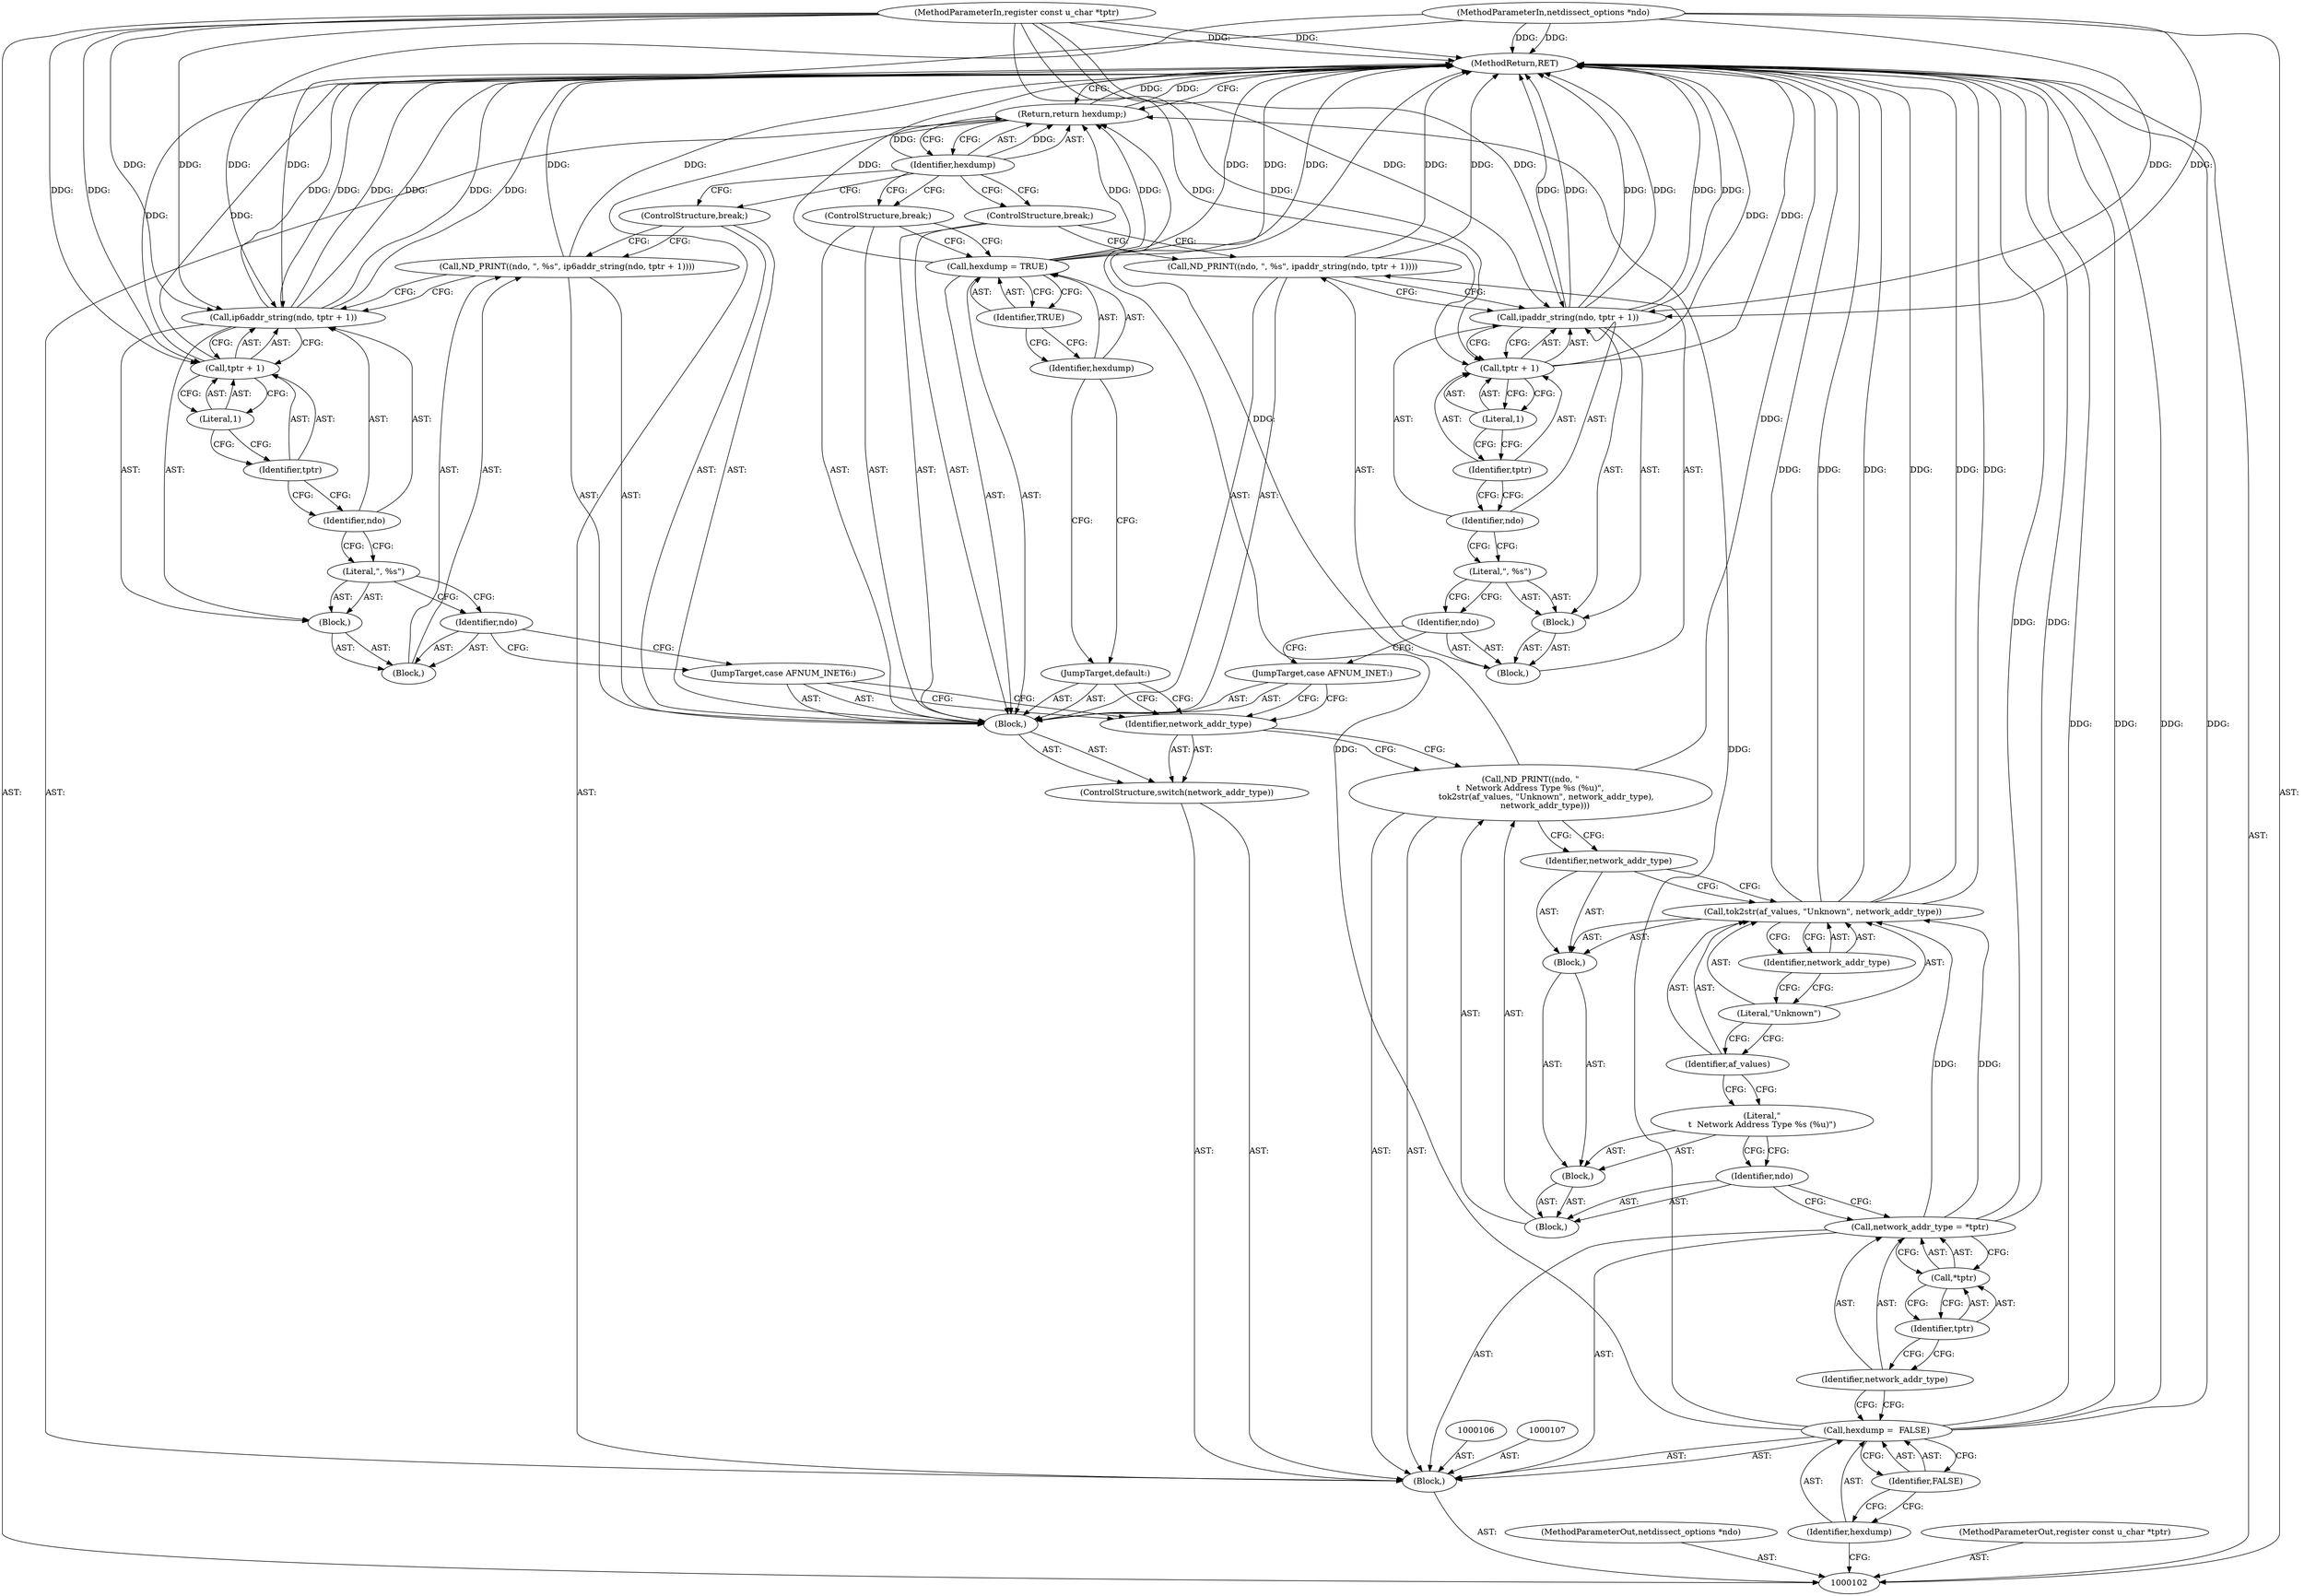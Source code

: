 digraph "1_tcpdump_5d340a5ca6e420a70297cdbdf777333f18bfdab7" {
"1000160" [label="(MethodReturn,RET)"];
"1000103" [label="(MethodParameterIn,netdissect_options *ndo)"];
"1000203" [label="(MethodParameterOut,netdissect_options *ndo)"];
"1000113" [label="(Call,*tptr)"];
"1000114" [label="(Identifier,tptr)"];
"1000111" [label="(Call,network_addr_type = *tptr)"];
"1000112" [label="(Identifier,network_addr_type)"];
"1000116" [label="(Block,)"];
"1000117" [label="(Identifier,ndo)"];
"1000118" [label="(Block,)"];
"1000119" [label="(Literal,\"\n\t  Network Address Type %s (%u)\")"];
"1000115" [label="(Call,ND_PRINT((ndo, \"\n\t  Network Address Type %s (%u)\",\n            tok2str(af_values, \"Unknown\", network_addr_type),\n           network_addr_type)))"];
"1000120" [label="(Block,)"];
"1000121" [label="(Call,tok2str(af_values, \"Unknown\", network_addr_type))"];
"1000122" [label="(Identifier,af_values)"];
"1000123" [label="(Literal,\"Unknown\")"];
"1000124" [label="(Identifier,network_addr_type)"];
"1000125" [label="(Identifier,network_addr_type)"];
"1000104" [label="(MethodParameterIn,register const u_char *tptr)"];
"1000204" [label="(MethodParameterOut,register const u_char *tptr)"];
"1000127" [label="(Identifier,network_addr_type)"];
"1000128" [label="(Block,)"];
"1000126" [label="(ControlStructure,switch(network_addr_type))"];
"1000129" [label="(JumpTarget,case AFNUM_INET:)"];
"1000131" [label="(Block,)"];
"1000132" [label="(Identifier,ndo)"];
"1000133" [label="(Block,)"];
"1000134" [label="(Literal,\", %s\")"];
"1000135" [label="(Call,ipaddr_string(ndo, tptr + 1))"];
"1000136" [label="(Identifier,ndo)"];
"1000137" [label="(Call,tptr + 1)"];
"1000138" [label="(Identifier,tptr)"];
"1000139" [label="(Literal,1)"];
"1000130" [label="(Call,ND_PRINT((ndo, \", %s\", ipaddr_string(ndo, tptr + 1))))"];
"1000140" [label="(ControlStructure,break;)"];
"1000141" [label="(JumpTarget,case AFNUM_INET6:)"];
"1000143" [label="(Block,)"];
"1000144" [label="(Identifier,ndo)"];
"1000145" [label="(Block,)"];
"1000146" [label="(Literal,\", %s\")"];
"1000147" [label="(Call,ip6addr_string(ndo, tptr + 1))"];
"1000148" [label="(Identifier,ndo)"];
"1000149" [label="(Call,tptr + 1)"];
"1000150" [label="(Identifier,tptr)"];
"1000151" [label="(Literal,1)"];
"1000142" [label="(Call,ND_PRINT((ndo, \", %s\", ip6addr_string(ndo, tptr + 1))))"];
"1000152" [label="(ControlStructure,break;)"];
"1000153" [label="(JumpTarget,default:)"];
"1000105" [label="(Block,)"];
"1000156" [label="(Identifier,TRUE)"];
"1000154" [label="(Call,hexdump = TRUE)"];
"1000155" [label="(Identifier,hexdump)"];
"1000157" [label="(ControlStructure,break;)"];
"1000159" [label="(Identifier,hexdump)"];
"1000158" [label="(Return,return hexdump;)"];
"1000108" [label="(Call,hexdump =  FALSE)"];
"1000109" [label="(Identifier,hexdump)"];
"1000110" [label="(Identifier,FALSE)"];
"1000160" -> "1000102"  [label="AST: "];
"1000160" -> "1000158"  [label="CFG: "];
"1000158" -> "1000160"  [label="DDG: "];
"1000130" -> "1000160"  [label="DDG: "];
"1000142" -> "1000160"  [label="DDG: "];
"1000104" -> "1000160"  [label="DDG: "];
"1000149" -> "1000160"  [label="DDG: "];
"1000121" -> "1000160"  [label="DDG: "];
"1000121" -> "1000160"  [label="DDG: "];
"1000121" -> "1000160"  [label="DDG: "];
"1000154" -> "1000160"  [label="DDG: "];
"1000154" -> "1000160"  [label="DDG: "];
"1000103" -> "1000160"  [label="DDG: "];
"1000115" -> "1000160"  [label="DDG: "];
"1000147" -> "1000160"  [label="DDG: "];
"1000147" -> "1000160"  [label="DDG: "];
"1000147" -> "1000160"  [label="DDG: "];
"1000135" -> "1000160"  [label="DDG: "];
"1000135" -> "1000160"  [label="DDG: "];
"1000135" -> "1000160"  [label="DDG: "];
"1000111" -> "1000160"  [label="DDG: "];
"1000108" -> "1000160"  [label="DDG: "];
"1000108" -> "1000160"  [label="DDG: "];
"1000137" -> "1000160"  [label="DDG: "];
"1000103" -> "1000102"  [label="AST: "];
"1000103" -> "1000160"  [label="DDG: "];
"1000103" -> "1000135"  [label="DDG: "];
"1000103" -> "1000147"  [label="DDG: "];
"1000203" -> "1000102"  [label="AST: "];
"1000113" -> "1000111"  [label="AST: "];
"1000113" -> "1000114"  [label="CFG: "];
"1000114" -> "1000113"  [label="AST: "];
"1000111" -> "1000113"  [label="CFG: "];
"1000114" -> "1000113"  [label="AST: "];
"1000114" -> "1000112"  [label="CFG: "];
"1000113" -> "1000114"  [label="CFG: "];
"1000111" -> "1000105"  [label="AST: "];
"1000111" -> "1000113"  [label="CFG: "];
"1000112" -> "1000111"  [label="AST: "];
"1000113" -> "1000111"  [label="AST: "];
"1000117" -> "1000111"  [label="CFG: "];
"1000111" -> "1000160"  [label="DDG: "];
"1000111" -> "1000121"  [label="DDG: "];
"1000112" -> "1000111"  [label="AST: "];
"1000112" -> "1000108"  [label="CFG: "];
"1000114" -> "1000112"  [label="CFG: "];
"1000116" -> "1000115"  [label="AST: "];
"1000117" -> "1000116"  [label="AST: "];
"1000118" -> "1000116"  [label="AST: "];
"1000117" -> "1000116"  [label="AST: "];
"1000117" -> "1000111"  [label="CFG: "];
"1000119" -> "1000117"  [label="CFG: "];
"1000118" -> "1000116"  [label="AST: "];
"1000119" -> "1000118"  [label="AST: "];
"1000120" -> "1000118"  [label="AST: "];
"1000119" -> "1000118"  [label="AST: "];
"1000119" -> "1000117"  [label="CFG: "];
"1000122" -> "1000119"  [label="CFG: "];
"1000115" -> "1000105"  [label="AST: "];
"1000115" -> "1000125"  [label="CFG: "];
"1000116" -> "1000115"  [label="AST: "];
"1000127" -> "1000115"  [label="CFG: "];
"1000115" -> "1000160"  [label="DDG: "];
"1000120" -> "1000118"  [label="AST: "];
"1000121" -> "1000120"  [label="AST: "];
"1000125" -> "1000120"  [label="AST: "];
"1000121" -> "1000120"  [label="AST: "];
"1000121" -> "1000124"  [label="CFG: "];
"1000122" -> "1000121"  [label="AST: "];
"1000123" -> "1000121"  [label="AST: "];
"1000124" -> "1000121"  [label="AST: "];
"1000125" -> "1000121"  [label="CFG: "];
"1000121" -> "1000160"  [label="DDG: "];
"1000121" -> "1000160"  [label="DDG: "];
"1000121" -> "1000160"  [label="DDG: "];
"1000111" -> "1000121"  [label="DDG: "];
"1000122" -> "1000121"  [label="AST: "];
"1000122" -> "1000119"  [label="CFG: "];
"1000123" -> "1000122"  [label="CFG: "];
"1000123" -> "1000121"  [label="AST: "];
"1000123" -> "1000122"  [label="CFG: "];
"1000124" -> "1000123"  [label="CFG: "];
"1000124" -> "1000121"  [label="AST: "];
"1000124" -> "1000123"  [label="CFG: "];
"1000121" -> "1000124"  [label="CFG: "];
"1000125" -> "1000120"  [label="AST: "];
"1000125" -> "1000121"  [label="CFG: "];
"1000115" -> "1000125"  [label="CFG: "];
"1000104" -> "1000102"  [label="AST: "];
"1000104" -> "1000160"  [label="DDG: "];
"1000104" -> "1000135"  [label="DDG: "];
"1000104" -> "1000137"  [label="DDG: "];
"1000104" -> "1000147"  [label="DDG: "];
"1000104" -> "1000149"  [label="DDG: "];
"1000204" -> "1000102"  [label="AST: "];
"1000127" -> "1000126"  [label="AST: "];
"1000127" -> "1000115"  [label="CFG: "];
"1000129" -> "1000127"  [label="CFG: "];
"1000141" -> "1000127"  [label="CFG: "];
"1000153" -> "1000127"  [label="CFG: "];
"1000128" -> "1000126"  [label="AST: "];
"1000129" -> "1000128"  [label="AST: "];
"1000130" -> "1000128"  [label="AST: "];
"1000140" -> "1000128"  [label="AST: "];
"1000141" -> "1000128"  [label="AST: "];
"1000142" -> "1000128"  [label="AST: "];
"1000152" -> "1000128"  [label="AST: "];
"1000153" -> "1000128"  [label="AST: "];
"1000154" -> "1000128"  [label="AST: "];
"1000157" -> "1000128"  [label="AST: "];
"1000126" -> "1000105"  [label="AST: "];
"1000127" -> "1000126"  [label="AST: "];
"1000128" -> "1000126"  [label="AST: "];
"1000129" -> "1000128"  [label="AST: "];
"1000129" -> "1000127"  [label="CFG: "];
"1000132" -> "1000129"  [label="CFG: "];
"1000131" -> "1000130"  [label="AST: "];
"1000132" -> "1000131"  [label="AST: "];
"1000133" -> "1000131"  [label="AST: "];
"1000132" -> "1000131"  [label="AST: "];
"1000132" -> "1000129"  [label="CFG: "];
"1000134" -> "1000132"  [label="CFG: "];
"1000133" -> "1000131"  [label="AST: "];
"1000134" -> "1000133"  [label="AST: "];
"1000135" -> "1000133"  [label="AST: "];
"1000134" -> "1000133"  [label="AST: "];
"1000134" -> "1000132"  [label="CFG: "];
"1000136" -> "1000134"  [label="CFG: "];
"1000135" -> "1000133"  [label="AST: "];
"1000135" -> "1000137"  [label="CFG: "];
"1000136" -> "1000135"  [label="AST: "];
"1000137" -> "1000135"  [label="AST: "];
"1000130" -> "1000135"  [label="CFG: "];
"1000135" -> "1000160"  [label="DDG: "];
"1000135" -> "1000160"  [label="DDG: "];
"1000135" -> "1000160"  [label="DDG: "];
"1000103" -> "1000135"  [label="DDG: "];
"1000104" -> "1000135"  [label="DDG: "];
"1000136" -> "1000135"  [label="AST: "];
"1000136" -> "1000134"  [label="CFG: "];
"1000138" -> "1000136"  [label="CFG: "];
"1000137" -> "1000135"  [label="AST: "];
"1000137" -> "1000139"  [label="CFG: "];
"1000138" -> "1000137"  [label="AST: "];
"1000139" -> "1000137"  [label="AST: "];
"1000135" -> "1000137"  [label="CFG: "];
"1000137" -> "1000160"  [label="DDG: "];
"1000104" -> "1000137"  [label="DDG: "];
"1000138" -> "1000137"  [label="AST: "];
"1000138" -> "1000136"  [label="CFG: "];
"1000139" -> "1000138"  [label="CFG: "];
"1000139" -> "1000137"  [label="AST: "];
"1000139" -> "1000138"  [label="CFG: "];
"1000137" -> "1000139"  [label="CFG: "];
"1000130" -> "1000128"  [label="AST: "];
"1000130" -> "1000135"  [label="CFG: "];
"1000131" -> "1000130"  [label="AST: "];
"1000140" -> "1000130"  [label="CFG: "];
"1000130" -> "1000160"  [label="DDG: "];
"1000140" -> "1000128"  [label="AST: "];
"1000140" -> "1000130"  [label="CFG: "];
"1000159" -> "1000140"  [label="CFG: "];
"1000141" -> "1000128"  [label="AST: "];
"1000141" -> "1000127"  [label="CFG: "];
"1000144" -> "1000141"  [label="CFG: "];
"1000143" -> "1000142"  [label="AST: "];
"1000144" -> "1000143"  [label="AST: "];
"1000145" -> "1000143"  [label="AST: "];
"1000144" -> "1000143"  [label="AST: "];
"1000144" -> "1000141"  [label="CFG: "];
"1000146" -> "1000144"  [label="CFG: "];
"1000145" -> "1000143"  [label="AST: "];
"1000146" -> "1000145"  [label="AST: "];
"1000147" -> "1000145"  [label="AST: "];
"1000146" -> "1000145"  [label="AST: "];
"1000146" -> "1000144"  [label="CFG: "];
"1000148" -> "1000146"  [label="CFG: "];
"1000147" -> "1000145"  [label="AST: "];
"1000147" -> "1000149"  [label="CFG: "];
"1000148" -> "1000147"  [label="AST: "];
"1000149" -> "1000147"  [label="AST: "];
"1000142" -> "1000147"  [label="CFG: "];
"1000147" -> "1000160"  [label="DDG: "];
"1000147" -> "1000160"  [label="DDG: "];
"1000147" -> "1000160"  [label="DDG: "];
"1000103" -> "1000147"  [label="DDG: "];
"1000104" -> "1000147"  [label="DDG: "];
"1000148" -> "1000147"  [label="AST: "];
"1000148" -> "1000146"  [label="CFG: "];
"1000150" -> "1000148"  [label="CFG: "];
"1000149" -> "1000147"  [label="AST: "];
"1000149" -> "1000151"  [label="CFG: "];
"1000150" -> "1000149"  [label="AST: "];
"1000151" -> "1000149"  [label="AST: "];
"1000147" -> "1000149"  [label="CFG: "];
"1000149" -> "1000160"  [label="DDG: "];
"1000104" -> "1000149"  [label="DDG: "];
"1000150" -> "1000149"  [label="AST: "];
"1000150" -> "1000148"  [label="CFG: "];
"1000151" -> "1000150"  [label="CFG: "];
"1000151" -> "1000149"  [label="AST: "];
"1000151" -> "1000150"  [label="CFG: "];
"1000149" -> "1000151"  [label="CFG: "];
"1000142" -> "1000128"  [label="AST: "];
"1000142" -> "1000147"  [label="CFG: "];
"1000143" -> "1000142"  [label="AST: "];
"1000152" -> "1000142"  [label="CFG: "];
"1000142" -> "1000160"  [label="DDG: "];
"1000152" -> "1000128"  [label="AST: "];
"1000152" -> "1000142"  [label="CFG: "];
"1000159" -> "1000152"  [label="CFG: "];
"1000153" -> "1000128"  [label="AST: "];
"1000153" -> "1000127"  [label="CFG: "];
"1000155" -> "1000153"  [label="CFG: "];
"1000105" -> "1000102"  [label="AST: "];
"1000106" -> "1000105"  [label="AST: "];
"1000107" -> "1000105"  [label="AST: "];
"1000108" -> "1000105"  [label="AST: "];
"1000111" -> "1000105"  [label="AST: "];
"1000115" -> "1000105"  [label="AST: "];
"1000126" -> "1000105"  [label="AST: "];
"1000158" -> "1000105"  [label="AST: "];
"1000156" -> "1000154"  [label="AST: "];
"1000156" -> "1000155"  [label="CFG: "];
"1000154" -> "1000156"  [label="CFG: "];
"1000154" -> "1000128"  [label="AST: "];
"1000154" -> "1000156"  [label="CFG: "];
"1000155" -> "1000154"  [label="AST: "];
"1000156" -> "1000154"  [label="AST: "];
"1000157" -> "1000154"  [label="CFG: "];
"1000154" -> "1000160"  [label="DDG: "];
"1000154" -> "1000160"  [label="DDG: "];
"1000154" -> "1000158"  [label="DDG: "];
"1000155" -> "1000154"  [label="AST: "];
"1000155" -> "1000153"  [label="CFG: "];
"1000156" -> "1000155"  [label="CFG: "];
"1000157" -> "1000128"  [label="AST: "];
"1000157" -> "1000154"  [label="CFG: "];
"1000159" -> "1000157"  [label="CFG: "];
"1000159" -> "1000158"  [label="AST: "];
"1000159" -> "1000140"  [label="CFG: "];
"1000159" -> "1000152"  [label="CFG: "];
"1000159" -> "1000157"  [label="CFG: "];
"1000158" -> "1000159"  [label="CFG: "];
"1000159" -> "1000158"  [label="DDG: "];
"1000158" -> "1000105"  [label="AST: "];
"1000158" -> "1000159"  [label="CFG: "];
"1000159" -> "1000158"  [label="AST: "];
"1000160" -> "1000158"  [label="CFG: "];
"1000158" -> "1000160"  [label="DDG: "];
"1000159" -> "1000158"  [label="DDG: "];
"1000154" -> "1000158"  [label="DDG: "];
"1000108" -> "1000158"  [label="DDG: "];
"1000108" -> "1000105"  [label="AST: "];
"1000108" -> "1000110"  [label="CFG: "];
"1000109" -> "1000108"  [label="AST: "];
"1000110" -> "1000108"  [label="AST: "];
"1000112" -> "1000108"  [label="CFG: "];
"1000108" -> "1000160"  [label="DDG: "];
"1000108" -> "1000160"  [label="DDG: "];
"1000108" -> "1000158"  [label="DDG: "];
"1000109" -> "1000108"  [label="AST: "];
"1000109" -> "1000102"  [label="CFG: "];
"1000110" -> "1000109"  [label="CFG: "];
"1000110" -> "1000108"  [label="AST: "];
"1000110" -> "1000109"  [label="CFG: "];
"1000108" -> "1000110"  [label="CFG: "];
}
